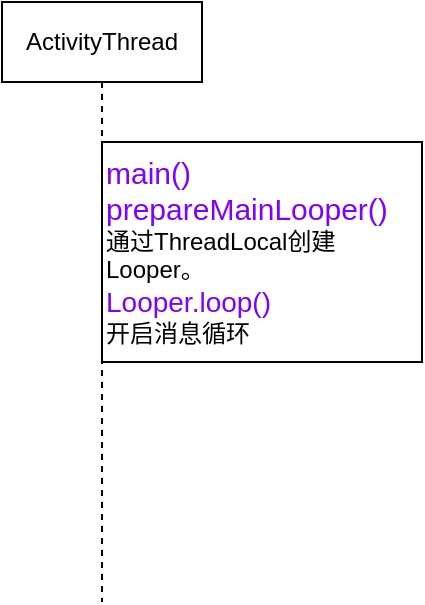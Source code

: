 <mxfile version="22.1.5" type="github">
  <diagram name="第 1 页" id="lBMDqDCB9liM9ads8yYz">
    <mxGraphModel dx="1213" dy="738" grid="1" gridSize="10" guides="1" tooltips="1" connect="1" arrows="1" fold="1" page="1" pageScale="1" pageWidth="827" pageHeight="1169" math="0" shadow="0">
      <root>
        <mxCell id="0" />
        <mxCell id="1" parent="0" />
        <mxCell id="3pHaT_44PoDzVHIMuj_i-31" value="ActivityThread" style="shape=umlLifeline;perimeter=lifelinePerimeter;whiteSpace=wrap;html=1;container=1;dropTarget=0;collapsible=0;recursiveResize=0;outlineConnect=0;portConstraint=eastwest;newEdgeStyle={&quot;curved&quot;:0,&quot;rounded&quot;:0};" vertex="1" parent="1">
          <mxGeometry x="50" y="40" width="100" height="300" as="geometry" />
        </mxCell>
        <mxCell id="3pHaT_44PoDzVHIMuj_i-41" value="&lt;font color=&quot;#7f00ff&quot; style=&quot;font-size: 15px;&quot;&gt;main()&lt;br&gt;prepareMainLooper()&lt;/font&gt;&lt;br&gt;通过ThreadLocal创建Looper。&lt;br&gt;&lt;font style=&quot;font-size: 14px;&quot; color=&quot;#7f00ff&quot;&gt;Looper.loop()&lt;br&gt;&lt;/font&gt;开启消息循环" style="rounded=0;whiteSpace=wrap;html=1;align=left;verticalAlign=top;" vertex="1" parent="1">
          <mxGeometry x="100" y="110" width="160" height="110" as="geometry" />
        </mxCell>
      </root>
    </mxGraphModel>
  </diagram>
</mxfile>
